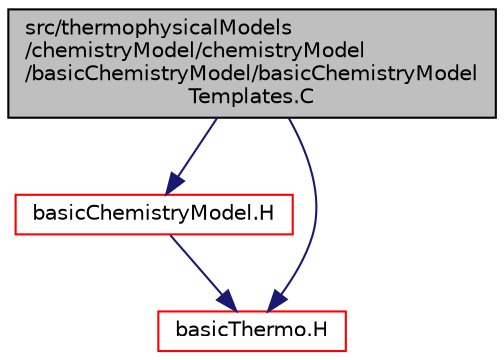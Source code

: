 digraph "src/thermophysicalModels/chemistryModel/chemistryModel/basicChemistryModel/basicChemistryModelTemplates.C"
{
  bgcolor="transparent";
  edge [fontname="Helvetica",fontsize="10",labelfontname="Helvetica",labelfontsize="10"];
  node [fontname="Helvetica",fontsize="10",shape=record];
  Node1 [label="src/thermophysicalModels\l/chemistryModel/chemistryModel\l/basicChemistryModel/basicChemistryModel\lTemplates.C",height=0.2,width=0.4,color="black", fillcolor="grey75", style="filled" fontcolor="black"];
  Node1 -> Node2 [color="midnightblue",fontsize="10",style="solid",fontname="Helvetica"];
  Node2 [label="basicChemistryModel.H",height=0.2,width=0.4,color="red",URL="$basicChemistryModel_8H.html"];
  Node2 -> Node3 [color="midnightblue",fontsize="10",style="solid",fontname="Helvetica"];
  Node3 [label="basicThermo.H",height=0.2,width=0.4,color="red",URL="$basicThermo_8H.html"];
  Node1 -> Node3 [color="midnightblue",fontsize="10",style="solid",fontname="Helvetica"];
}
